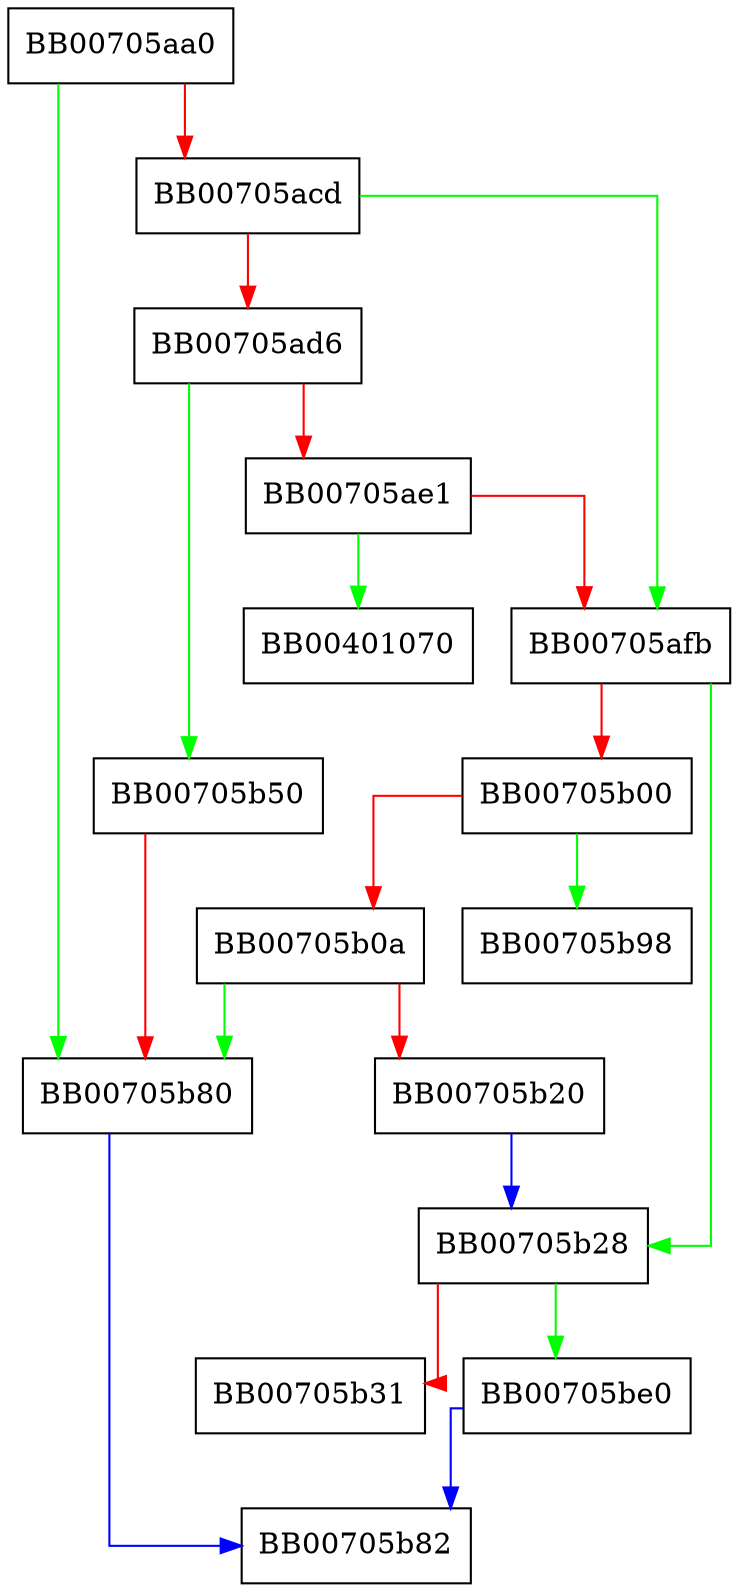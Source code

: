 digraph ossl_gcm_einit {
  node [shape="box"];
  graph [splines=ortho];
  BB00705aa0 -> BB00705b80 [color="green"];
  BB00705aa0 -> BB00705acd [color="red"];
  BB00705acd -> BB00705afb [color="green"];
  BB00705acd -> BB00705ad6 [color="red"];
  BB00705ad6 -> BB00705b50 [color="green"];
  BB00705ad6 -> BB00705ae1 [color="red"];
  BB00705ae1 -> BB00401070 [color="green"];
  BB00705ae1 -> BB00705afb [color="red"];
  BB00705afb -> BB00705b28 [color="green"];
  BB00705afb -> BB00705b00 [color="red"];
  BB00705b00 -> BB00705b98 [color="green"];
  BB00705b00 -> BB00705b0a [color="red"];
  BB00705b0a -> BB00705b80 [color="green"];
  BB00705b0a -> BB00705b20 [color="red"];
  BB00705b20 -> BB00705b28 [color="blue"];
  BB00705b28 -> BB00705be0 [color="green"];
  BB00705b28 -> BB00705b31 [color="red"];
  BB00705b50 -> BB00705b80 [color="red"];
  BB00705b80 -> BB00705b82 [color="blue"];
  BB00705be0 -> BB00705b82 [color="blue"];
}